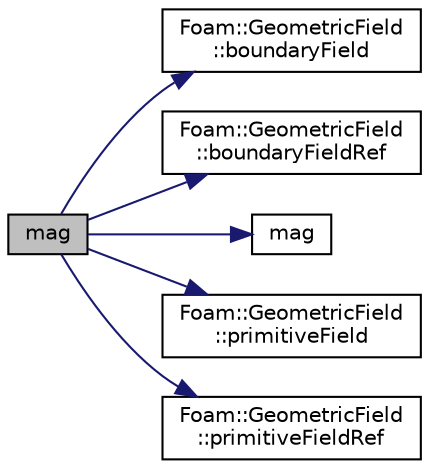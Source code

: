 digraph "mag"
{
  bgcolor="transparent";
  edge [fontname="Helvetica",fontsize="10",labelfontname="Helvetica",labelfontsize="10"];
  node [fontname="Helvetica",fontsize="10",shape=record];
  rankdir="LR";
  Node83962 [label="mag",height=0.2,width=0.4,color="black", fillcolor="grey75", style="filled", fontcolor="black"];
  Node83962 -> Node83963 [color="midnightblue",fontsize="10",style="solid",fontname="Helvetica"];
  Node83963 [label="Foam::GeometricField\l::boundaryField",height=0.2,width=0.4,color="black",URL="$a23249.html#a9ff7de36fba06b4f4f77a75142ad72b6",tooltip="Return const-reference to the boundary field. "];
  Node83962 -> Node83964 [color="midnightblue",fontsize="10",style="solid",fontname="Helvetica"];
  Node83964 [label="Foam::GeometricField\l::boundaryFieldRef",height=0.2,width=0.4,color="black",URL="$a23249.html#af3831c9fea9f6ae7532a6d57cc67c959",tooltip="Return a reference to the boundary field. "];
  Node83962 -> Node83965 [color="midnightblue",fontsize="10",style="solid",fontname="Helvetica"];
  Node83965 [label="mag",height=0.2,width=0.4,color="black",URL="$a21851.html#a929da2a3fdcf3dacbbe0487d3a330dae"];
  Node83962 -> Node83966 [color="midnightblue",fontsize="10",style="solid",fontname="Helvetica"];
  Node83966 [label="Foam::GeometricField\l::primitiveField",height=0.2,width=0.4,color="black",URL="$a23249.html#a3d8b34acd265b26c7d4984d1618f9ee2",tooltip="Return a const-reference to the internal field. "];
  Node83962 -> Node83967 [color="midnightblue",fontsize="10",style="solid",fontname="Helvetica"];
  Node83967 [label="Foam::GeometricField\l::primitiveFieldRef",height=0.2,width=0.4,color="black",URL="$a23249.html#a1c19f056796aa3c294dccefee1f7d26d",tooltip="Return a reference to the internal field. "];
}
